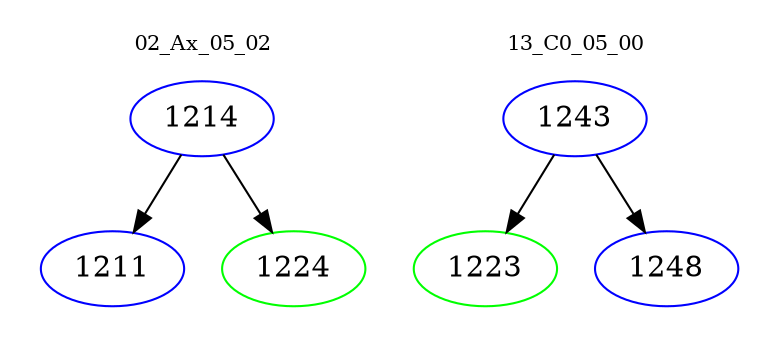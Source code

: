 digraph{
subgraph cluster_0 {
color = white
label = "02_Ax_05_02";
fontsize=10;
T0_1214 [label="1214", color="blue"]
T0_1214 -> T0_1211 [color="black"]
T0_1211 [label="1211", color="blue"]
T0_1214 -> T0_1224 [color="black"]
T0_1224 [label="1224", color="green"]
}
subgraph cluster_1 {
color = white
label = "13_C0_05_00";
fontsize=10;
T1_1243 [label="1243", color="blue"]
T1_1243 -> T1_1223 [color="black"]
T1_1223 [label="1223", color="green"]
T1_1243 -> T1_1248 [color="black"]
T1_1248 [label="1248", color="blue"]
}
}
